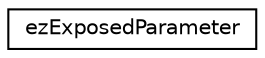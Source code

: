 digraph "Graphical Class Hierarchy"
{
 // LATEX_PDF_SIZE
  edge [fontname="Helvetica",fontsize="10",labelfontname="Helvetica",labelfontsize="10"];
  node [fontname="Helvetica",fontsize="10",shape=record];
  rankdir="LR";
  Node0 [label="ezExposedParameter",height=0.2,width=0.4,color="black", fillcolor="white", style="filled",URL="$d6/d84/structez_exposed_parameter.htm",tooltip=" "];
}

